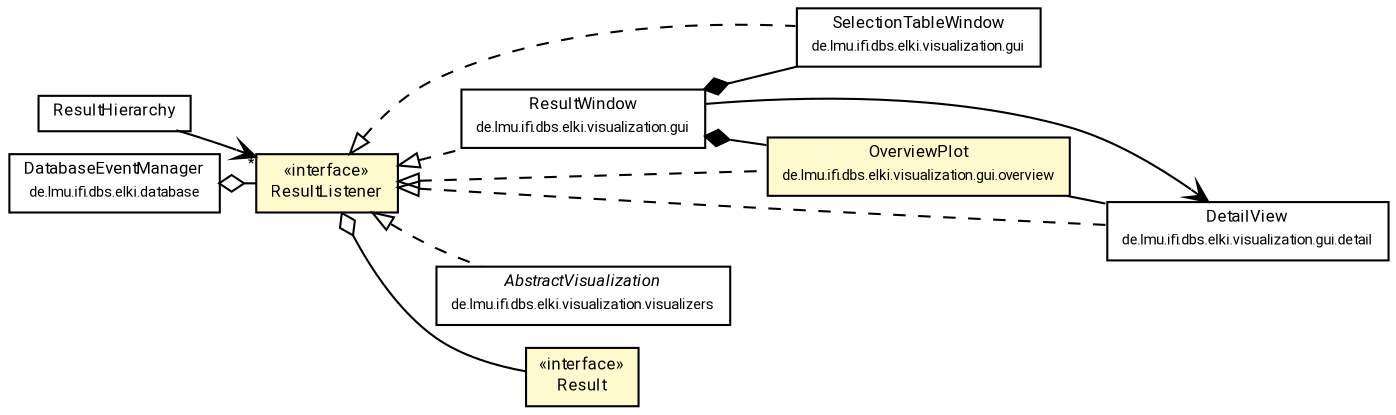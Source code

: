#!/usr/local/bin/dot
#
# Class diagram 
# Generated by UMLGraph version R5_7_2-60-g0e99a6 (http://www.spinellis.gr/umlgraph/)
#

digraph G {
	graph [fontnames="svg"]
	edge [fontname="Roboto",fontsize=7,labelfontname="Roboto",labelfontsize=7,color="black"];
	node [fontname="Roboto",fontcolor="black",fontsize=8,shape=plaintext,margin=0,width=0,height=0];
	nodesep=0.15;
	ranksep=0.25;
	rankdir=LR;
	// de.lmu.ifi.dbs.elki.visualization.gui.SelectionTableWindow
	c8942409 [label=<<table title="de.lmu.ifi.dbs.elki.visualization.gui.SelectionTableWindow" border="0" cellborder="1" cellspacing="0" cellpadding="2" href="../visualization/gui/SelectionTableWindow.html" target="_parent">
		<tr><td><table border="0" cellspacing="0" cellpadding="1">
		<tr><td align="center" balign="center"> <font face="Roboto">SelectionTableWindow</font> </td></tr>
		<tr><td align="center" balign="center"> <font face="Roboto" point-size="7.0">de.lmu.ifi.dbs.elki.visualization.gui</font> </td></tr>
		</table></td></tr>
		</table>>, URL="../visualization/gui/SelectionTableWindow.html"];
	// de.lmu.ifi.dbs.elki.visualization.gui.ResultWindow
	c8942412 [label=<<table title="de.lmu.ifi.dbs.elki.visualization.gui.ResultWindow" border="0" cellborder="1" cellspacing="0" cellpadding="2" href="../visualization/gui/ResultWindow.html" target="_parent">
		<tr><td><table border="0" cellspacing="0" cellpadding="1">
		<tr><td align="center" balign="center"> <font face="Roboto">ResultWindow</font> </td></tr>
		<tr><td align="center" balign="center"> <font face="Roboto" point-size="7.0">de.lmu.ifi.dbs.elki.visualization.gui</font> </td></tr>
		</table></td></tr>
		</table>>, URL="../visualization/gui/ResultWindow.html"];
	// de.lmu.ifi.dbs.elki.visualization.gui.overview.OverviewPlot
	c8942415 [label=<<table title="de.lmu.ifi.dbs.elki.visualization.gui.overview.OverviewPlot" border="0" cellborder="1" cellspacing="0" cellpadding="2" bgcolor="LemonChiffon" href="../visualization/gui/overview/OverviewPlot.html" target="_parent">
		<tr><td><table border="0" cellspacing="0" cellpadding="1">
		<tr><td align="center" balign="center"> <font face="Roboto">OverviewPlot</font> </td></tr>
		<tr><td align="center" balign="center"> <font face="Roboto" point-size="7.0">de.lmu.ifi.dbs.elki.visualization.gui.overview</font> </td></tr>
		</table></td></tr>
		</table>>, URL="../visualization/gui/overview/OverviewPlot.html"];
	// de.lmu.ifi.dbs.elki.visualization.gui.detail.DetailView
	c8942421 [label=<<table title="de.lmu.ifi.dbs.elki.visualization.gui.detail.DetailView" border="0" cellborder="1" cellspacing="0" cellpadding="2" href="../visualization/gui/detail/DetailView.html" target="_parent">
		<tr><td><table border="0" cellspacing="0" cellpadding="1">
		<tr><td align="center" balign="center"> <font face="Roboto">DetailView</font> </td></tr>
		<tr><td align="center" balign="center"> <font face="Roboto" point-size="7.0">de.lmu.ifi.dbs.elki.visualization.gui.detail</font> </td></tr>
		</table></td></tr>
		</table>>, URL="../visualization/gui/detail/DetailView.html"];
	// de.lmu.ifi.dbs.elki.visualization.visualizers.AbstractVisualization
	c8942573 [label=<<table title="de.lmu.ifi.dbs.elki.visualization.visualizers.AbstractVisualization" border="0" cellborder="1" cellspacing="0" cellpadding="2" href="../visualization/visualizers/AbstractVisualization.html" target="_parent">
		<tr><td><table border="0" cellspacing="0" cellpadding="1">
		<tr><td align="center" balign="center"> <font face="Roboto"><i>AbstractVisualization</i></font> </td></tr>
		<tr><td align="center" balign="center"> <font face="Roboto" point-size="7.0">de.lmu.ifi.dbs.elki.visualization.visualizers</font> </td></tr>
		</table></td></tr>
		</table>>, URL="../visualization/visualizers/AbstractVisualization.html"];
	// de.lmu.ifi.dbs.elki.result.Result
	c8943238 [label=<<table title="de.lmu.ifi.dbs.elki.result.Result" border="0" cellborder="1" cellspacing="0" cellpadding="2" bgcolor="LemonChiffon" href="Result.html" target="_parent">
		<tr><td><table border="0" cellspacing="0" cellpadding="1">
		<tr><td align="center" balign="center"> &#171;interface&#187; </td></tr>
		<tr><td align="center" balign="center"> <font face="Roboto">Result</font> </td></tr>
		</table></td></tr>
		</table>>, URL="Result.html"];
	// de.lmu.ifi.dbs.elki.result.ResultListener
	c8943241 [label=<<table title="de.lmu.ifi.dbs.elki.result.ResultListener" border="0" cellborder="1" cellspacing="0" cellpadding="2" bgcolor="lemonChiffon" href="ResultListener.html" target="_parent">
		<tr><td><table border="0" cellspacing="0" cellpadding="1">
		<tr><td align="center" balign="center"> &#171;interface&#187; </td></tr>
		<tr><td align="center" balign="center"> <font face="Roboto">ResultListener</font> </td></tr>
		</table></td></tr>
		</table>>, URL="ResultListener.html"];
	// de.lmu.ifi.dbs.elki.result.ResultHierarchy
	c8943242 [label=<<table title="de.lmu.ifi.dbs.elki.result.ResultHierarchy" border="0" cellborder="1" cellspacing="0" cellpadding="2" href="ResultHierarchy.html" target="_parent">
		<tr><td><table border="0" cellspacing="0" cellpadding="1">
		<tr><td align="center" balign="center"> <font face="Roboto">ResultHierarchy</font> </td></tr>
		</table></td></tr>
		</table>>, URL="ResultHierarchy.html"];
	// de.lmu.ifi.dbs.elki.database.DatabaseEventManager
	c8944342 [label=<<table title="de.lmu.ifi.dbs.elki.database.DatabaseEventManager" border="0" cellborder="1" cellspacing="0" cellpadding="2" href="../database/DatabaseEventManager.html" target="_parent">
		<tr><td><table border="0" cellspacing="0" cellpadding="1">
		<tr><td align="center" balign="center"> <font face="Roboto">DatabaseEventManager</font> </td></tr>
		<tr><td align="center" balign="center"> <font face="Roboto" point-size="7.0">de.lmu.ifi.dbs.elki.database</font> </td></tr>
		</table></td></tr>
		</table>>, URL="../database/DatabaseEventManager.html"];
	// de.lmu.ifi.dbs.elki.visualization.gui.SelectionTableWindow implements de.lmu.ifi.dbs.elki.result.ResultListener
	c8943241 -> c8942409 [arrowtail=empty,style=dashed,dir=back,weight=9];
	// de.lmu.ifi.dbs.elki.visualization.gui.ResultWindow implements de.lmu.ifi.dbs.elki.result.ResultListener
	c8943241 -> c8942412 [arrowtail=empty,style=dashed,dir=back,weight=9];
	// de.lmu.ifi.dbs.elki.visualization.gui.ResultWindow composed de.lmu.ifi.dbs.elki.visualization.gui.overview.OverviewPlot
	c8942412 -> c8942415 [arrowhead=none,arrowtail=diamond,dir=back,weight=6];
	// de.lmu.ifi.dbs.elki.visualization.gui.ResultWindow composed de.lmu.ifi.dbs.elki.visualization.gui.SelectionTableWindow
	c8942412 -> c8942409 [arrowhead=none,arrowtail=diamond,dir=back,weight=6];
	// de.lmu.ifi.dbs.elki.visualization.gui.ResultWindow navassoc de.lmu.ifi.dbs.elki.visualization.gui.detail.DetailView
	c8942412 -> c8942421 [arrowhead=open,weight=1];
	// de.lmu.ifi.dbs.elki.visualization.gui.overview.OverviewPlot implements de.lmu.ifi.dbs.elki.result.ResultListener
	c8943241 -> c8942415 [arrowtail=empty,style=dashed,dir=back,weight=9];
	// de.lmu.ifi.dbs.elki.visualization.gui.overview.OverviewPlot assoc de.lmu.ifi.dbs.elki.visualization.gui.detail.DetailView
	c8942415 -> c8942421 [arrowhead=none,weight=2];
	// de.lmu.ifi.dbs.elki.visualization.gui.detail.DetailView implements de.lmu.ifi.dbs.elki.result.ResultListener
	c8943241 -> c8942421 [arrowtail=empty,style=dashed,dir=back,weight=9];
	// de.lmu.ifi.dbs.elki.visualization.visualizers.AbstractVisualization implements de.lmu.ifi.dbs.elki.result.ResultListener
	c8943241 -> c8942573 [arrowtail=empty,style=dashed,dir=back,weight=9];
	// de.lmu.ifi.dbs.elki.result.ResultListener has de.lmu.ifi.dbs.elki.result.Result
	c8943241 -> c8943238 [arrowhead=none,arrowtail=ediamond,dir=back,weight=4];
	// de.lmu.ifi.dbs.elki.database.DatabaseEventManager has de.lmu.ifi.dbs.elki.result.ResultListener
	c8944342 -> c8943241 [arrowhead=none,arrowtail=ediamond,dir=back,weight=4];
	// de.lmu.ifi.dbs.elki.result.ResultHierarchy navassoc de.lmu.ifi.dbs.elki.result.ResultListener
	c8943242 -> c8943241 [arrowhead=open,weight=1,headlabel="*"];
}

